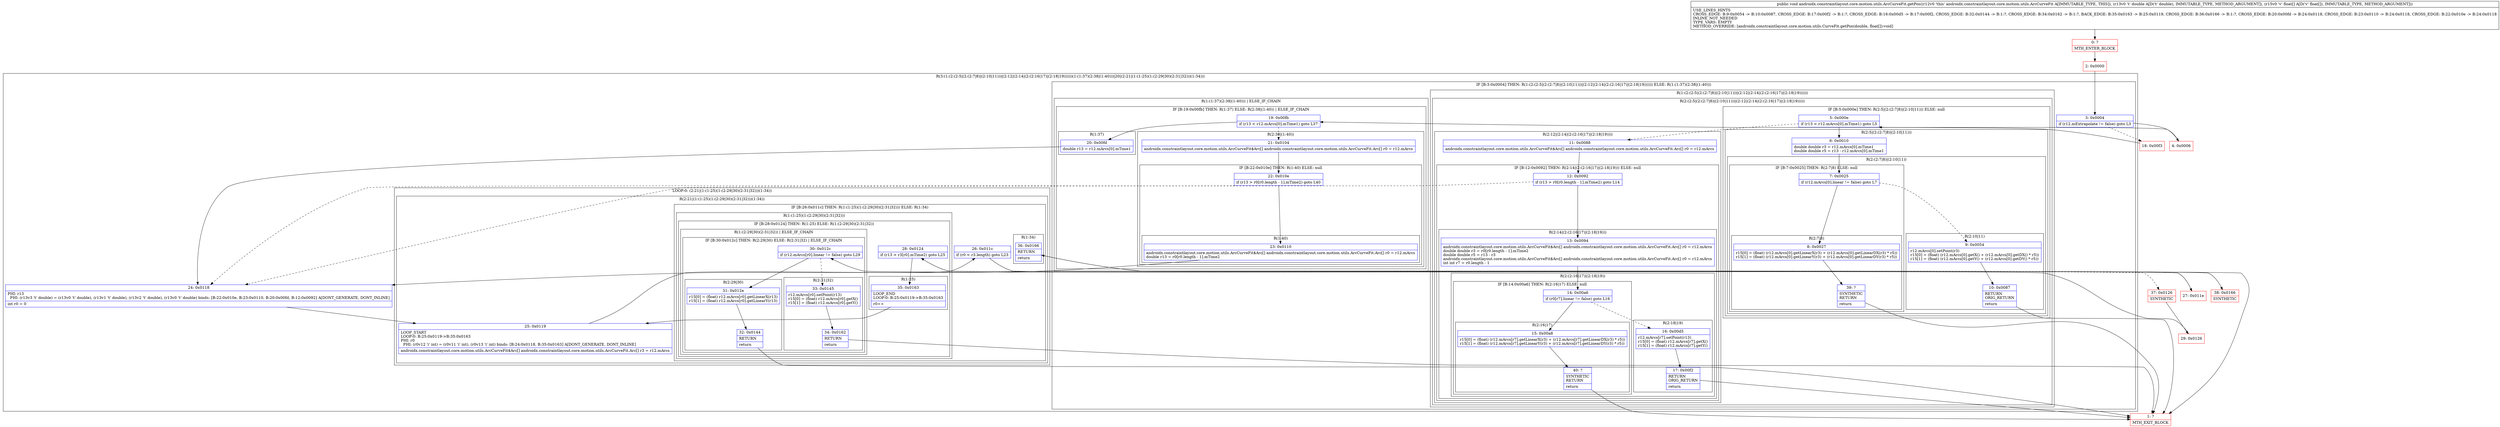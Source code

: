 digraph "CFG forandroidx.constraintlayout.core.motion.utils.ArcCurveFit.getPos(D[F)V" {
subgraph cluster_Region_1494812442 {
label = "R(3:(1:(2:(2:5|(2:(2:7|8)|(2:10|11)))|(2:12|(2:14|(2:(2:16|17)|(2:18|19))))))(1:(1:37)(2:38|(1:40)))|20|(2:21|(1:(1:25)(1:(2:29|30)(2:31|32)))(1:34)))";
node [shape=record,color=blue];
subgraph cluster_IfRegion_696785585 {
label = "IF [B:3:0x0004] THEN: R(1:(2:(2:5|(2:(2:7|8)|(2:10|11)))|(2:12|(2:14|(2:(2:16|17)|(2:18|19)))))) ELSE: R(1:(1:37)(2:38|(1:40)))";
node [shape=record,color=blue];
Node_3 [shape=record,label="{3\:\ 0x0004|if (r12.mExtrapolate != false) goto L3\l}"];
subgraph cluster_Region_1274493384 {
label = "R(1:(2:(2:5|(2:(2:7|8)|(2:10|11)))|(2:12|(2:14|(2:(2:16|17)|(2:18|19))))))";
node [shape=record,color=blue];
subgraph cluster_Region_1820217842 {
label = "R(2:(2:5|(2:(2:7|8)|(2:10|11)))|(2:12|(2:14|(2:(2:16|17)|(2:18|19)))))";
node [shape=record,color=blue];
subgraph cluster_IfRegion_470880556 {
label = "IF [B:5:0x000e] THEN: R(2:5|(2:(2:7|8)|(2:10|11))) ELSE: null";
node [shape=record,color=blue];
Node_5 [shape=record,label="{5\:\ 0x000e|if (r13 \< r12.mArcs[0].mTime1) goto L5\l}"];
subgraph cluster_Region_1692376048 {
label = "R(2:5|(2:(2:7|8)|(2:10|11)))";
node [shape=record,color=blue];
Node_6 [shape=record,label="{6\:\ 0x0010|double double r3 = r12.mArcs[0].mTime1\ldouble double r5 = r13 \- r12.mArcs[0].mTime1\l}"];
subgraph cluster_Region_1965411725 {
label = "R(2:(2:7|8)|(2:10|11))";
node [shape=record,color=blue];
subgraph cluster_IfRegion_124687256 {
label = "IF [B:7:0x0025] THEN: R(2:7|8) ELSE: null";
node [shape=record,color=blue];
Node_7 [shape=record,label="{7\:\ 0x0025|if (r12.mArcs[0].linear != false) goto L7\l}"];
subgraph cluster_Region_882176469 {
label = "R(2:7|8)";
node [shape=record,color=blue];
Node_8 [shape=record,label="{8\:\ 0x0027|r15[0] = (float) (r12.mArcs[0].getLinearX(r3) + (r12.mArcs[0].getLinearDX(r3) * r5))\lr15[1] = (float) (r12.mArcs[0].getLinearY(r3) + (r12.mArcs[0].getLinearDY(r3) * r5))\l}"];
Node_39 [shape=record,label="{39\:\ ?|SYNTHETIC\lRETURN\l|return\l}"];
}
}
subgraph cluster_Region_653014451 {
label = "R(2:10|11)";
node [shape=record,color=blue];
Node_9 [shape=record,label="{9\:\ 0x0054|r12.mArcs[0].setPoint(r3)\lr15[0] = (float) (r12.mArcs[0].getX() + (r12.mArcs[0].getDX() * r5))\lr15[1] = (float) (r12.mArcs[0].getY() + (r12.mArcs[0].getDY() * r5))\l}"];
Node_10 [shape=record,label="{10\:\ 0x0087|RETURN\lORIG_RETURN\l|return\l}"];
}
}
}
}
subgraph cluster_Region_703908957 {
label = "R(2:12|(2:14|(2:(2:16|17)|(2:18|19))))";
node [shape=record,color=blue];
Node_11 [shape=record,label="{11\:\ 0x0088|androidx.constraintlayout.core.motion.utils.ArcCurveFit$Arc[] androidx.constraintlayout.core.motion.utils.ArcCurveFit.Arc[] r0 = r12.mArcs\l}"];
subgraph cluster_IfRegion_1524747127 {
label = "IF [B:12:0x0092] THEN: R(2:14|(2:(2:16|17)|(2:18|19))) ELSE: null";
node [shape=record,color=blue];
Node_12 [shape=record,label="{12\:\ 0x0092|if (r13 \> r0[r0.length \- 1].mTime2) goto L14\l}"];
subgraph cluster_Region_1427253628 {
label = "R(2:14|(2:(2:16|17)|(2:18|19)))";
node [shape=record,color=blue];
Node_13 [shape=record,label="{13\:\ 0x0094|androidx.constraintlayout.core.motion.utils.ArcCurveFit$Arc[] androidx.constraintlayout.core.motion.utils.ArcCurveFit.Arc[] r0 = r12.mArcs\ldouble double r3 = r0[r0.length \- 1].mTime2\ldouble double r5 = r13 \- r3\landroidx.constraintlayout.core.motion.utils.ArcCurveFit$Arc[] androidx.constraintlayout.core.motion.utils.ArcCurveFit.Arc[] r0 = r12.mArcs\lint int r7 = r0.length \- 1\l}"];
subgraph cluster_Region_427930438 {
label = "R(2:(2:16|17)|(2:18|19))";
node [shape=record,color=blue];
subgraph cluster_IfRegion_1957480668 {
label = "IF [B:14:0x00a6] THEN: R(2:16|17) ELSE: null";
node [shape=record,color=blue];
Node_14 [shape=record,label="{14\:\ 0x00a6|if (r0[r7].linear != false) goto L16\l}"];
subgraph cluster_Region_2067097027 {
label = "R(2:16|17)";
node [shape=record,color=blue];
Node_15 [shape=record,label="{15\:\ 0x00a8|r15[0] = (float) (r12.mArcs[r7].getLinearX(r3) + (r12.mArcs[r7].getLinearDX(r3) * r5))\lr15[1] = (float) (r12.mArcs[r7].getLinearY(r3) + (r12.mArcs[r7].getLinearDY(r3) * r5))\l}"];
Node_40 [shape=record,label="{40\:\ ?|SYNTHETIC\lRETURN\l|return\l}"];
}
}
subgraph cluster_Region_541204301 {
label = "R(2:18|19)";
node [shape=record,color=blue];
Node_16 [shape=record,label="{16\:\ 0x00d5|r12.mArcs[r7].setPoint(r13)\lr15[0] = (float) r12.mArcs[r7].getX()\lr15[1] = (float) r12.mArcs[r7].getY()\l}"];
Node_17 [shape=record,label="{17\:\ 0x00f2|RETURN\lORIG_RETURN\l|return\l}"];
}
}
}
}
}
}
}
subgraph cluster_Region_218974507 {
label = "R(1:(1:37)(2:38|(1:40))) | ELSE_IF_CHAIN\l";
node [shape=record,color=blue];
subgraph cluster_IfRegion_1453307042 {
label = "IF [B:19:0x00fb] THEN: R(1:37) ELSE: R(2:38|(1:40)) | ELSE_IF_CHAIN\l";
node [shape=record,color=blue];
Node_19 [shape=record,label="{19\:\ 0x00fb|if (r13 \< r12.mArcs[0].mTime1) goto L37\l}"];
subgraph cluster_Region_631119802 {
label = "R(1:37)";
node [shape=record,color=blue];
Node_20 [shape=record,label="{20\:\ 0x00fd|double r13 = r12.mArcs[0].mTime1\l}"];
}
subgraph cluster_Region_567257133 {
label = "R(2:38|(1:40))";
node [shape=record,color=blue];
Node_21 [shape=record,label="{21\:\ 0x0104|androidx.constraintlayout.core.motion.utils.ArcCurveFit$Arc[] androidx.constraintlayout.core.motion.utils.ArcCurveFit.Arc[] r0 = r12.mArcs\l}"];
subgraph cluster_IfRegion_189602857 {
label = "IF [B:22:0x010e] THEN: R(1:40) ELSE: null";
node [shape=record,color=blue];
Node_22 [shape=record,label="{22\:\ 0x010e|if (r13 \> r0[r0.length \- 1].mTime2) goto L40\l}"];
subgraph cluster_Region_1479639623 {
label = "R(1:40)";
node [shape=record,color=blue];
Node_23 [shape=record,label="{23\:\ 0x0110|androidx.constraintlayout.core.motion.utils.ArcCurveFit$Arc[] androidx.constraintlayout.core.motion.utils.ArcCurveFit.Arc[] r0 = r12.mArcs\ldouble r13 = r0[r0.length \- 1].mTime2\l}"];
}
}
}
}
}
}
Node_24 [shape=record,label="{24\:\ 0x0118|PHI: r13 \l  PHI: (r13v3 't' double) = (r13v0 't' double), (r13v1 't' double), (r13v2 't' double), (r13v0 't' double) binds: [B:22:0x010e, B:23:0x0110, B:20:0x00fd, B:12:0x0092] A[DONT_GENERATE, DONT_INLINE]\l|int r0 = 0\l}"];
subgraph cluster_LoopRegion_823235532 {
label = "LOOP:0: (2:21|(1:(1:25)(1:(2:29|30)(2:31|32)))(1:34))";
node [shape=record,color=blue];
subgraph cluster_Region_343367634 {
label = "R(2:21|(1:(1:25)(1:(2:29|30)(2:31|32)))(1:34))";
node [shape=record,color=blue];
Node_25 [shape=record,label="{25\:\ 0x0119|LOOP_START\lLOOP:0: B:25:0x0119\-\>B:35:0x0163\lPHI: r0 \l  PHI: (r0v12 'i' int) = (r0v11 'i' int), (r0v13 'i' int) binds: [B:24:0x0118, B:35:0x0163] A[DONT_GENERATE, DONT_INLINE]\l|androidx.constraintlayout.core.motion.utils.ArcCurveFit$Arc[] androidx.constraintlayout.core.motion.utils.ArcCurveFit.Arc[] r3 = r12.mArcs\l}"];
subgraph cluster_IfRegion_1711585808 {
label = "IF [B:26:0x011c] THEN: R(1:(1:25)(1:(2:29|30)(2:31|32))) ELSE: R(1:34)";
node [shape=record,color=blue];
Node_26 [shape=record,label="{26\:\ 0x011c|if (r0 \< r3.length) goto L23\l}"];
subgraph cluster_Region_1454555348 {
label = "R(1:(1:25)(1:(2:29|30)(2:31|32)))";
node [shape=record,color=blue];
subgraph cluster_IfRegion_846409517 {
label = "IF [B:28:0x0124] THEN: R(1:25) ELSE: R(1:(2:29|30)(2:31|32))";
node [shape=record,color=blue];
Node_28 [shape=record,label="{28\:\ 0x0124|if (r13 \> r3[r0].mTime2) goto L25\l}"];
subgraph cluster_Region_97206996 {
label = "R(1:25)";
node [shape=record,color=blue];
Node_35 [shape=record,label="{35\:\ 0x0163|LOOP_END\lLOOP:0: B:25:0x0119\-\>B:35:0x0163\l|r0++\l}"];
}
subgraph cluster_Region_2099463172 {
label = "R(1:(2:29|30)(2:31|32)) | ELSE_IF_CHAIN\l";
node [shape=record,color=blue];
subgraph cluster_IfRegion_600039342 {
label = "IF [B:30:0x012c] THEN: R(2:29|30) ELSE: R(2:31|32) | ELSE_IF_CHAIN\l";
node [shape=record,color=blue];
Node_30 [shape=record,label="{30\:\ 0x012c|if (r12.mArcs[r0].linear != false) goto L29\l}"];
subgraph cluster_Region_2084697312 {
label = "R(2:29|30)";
node [shape=record,color=blue];
Node_31 [shape=record,label="{31\:\ 0x012e|r15[0] = (float) r12.mArcs[r0].getLinearX(r13)\lr15[1] = (float) r12.mArcs[r0].getLinearY(r13)\l}"];
Node_32 [shape=record,label="{32\:\ 0x0144|RETURN\l|return\l}"];
}
subgraph cluster_Region_1070990658 {
label = "R(2:31|32)";
node [shape=record,color=blue];
Node_33 [shape=record,label="{33\:\ 0x0145|r12.mArcs[r0].setPoint(r13)\lr15[0] = (float) r12.mArcs[r0].getX()\lr15[1] = (float) r12.mArcs[r0].getY()\l}"];
Node_34 [shape=record,label="{34\:\ 0x0162|RETURN\l|return\l}"];
}
}
}
}
}
subgraph cluster_Region_672524245 {
label = "R(1:34)";
node [shape=record,color=blue];
Node_36 [shape=record,label="{36\:\ 0x0166|RETURN\l|return\l}"];
}
}
}
}
}
Node_0 [shape=record,color=red,label="{0\:\ ?|MTH_ENTER_BLOCK\l}"];
Node_2 [shape=record,color=red,label="{2\:\ 0x0000}"];
Node_4 [shape=record,color=red,label="{4\:\ 0x0006}"];
Node_1 [shape=record,color=red,label="{1\:\ ?|MTH_EXIT_BLOCK\l}"];
Node_27 [shape=record,color=red,label="{27\:\ 0x011e}"];
Node_37 [shape=record,color=red,label="{37\:\ 0x0126|SYNTHETIC\l}"];
Node_29 [shape=record,color=red,label="{29\:\ 0x0126}"];
Node_38 [shape=record,color=red,label="{38\:\ 0x0166|SYNTHETIC\l}"];
Node_18 [shape=record,color=red,label="{18\:\ 0x00f3}"];
MethodNode[shape=record,label="{public void androidx.constraintlayout.core.motion.utils.ArcCurveFit.getPos((r12v0 'this' androidx.constraintlayout.core.motion.utils.ArcCurveFit A[IMMUTABLE_TYPE, THIS]), (r13v0 't' double A[D('t' double), IMMUTABLE_TYPE, METHOD_ARGUMENT]), (r15v0 'v' float[] A[D('v' float[]), IMMUTABLE_TYPE, METHOD_ARGUMENT]))  | USE_LINES_HINTS\lCROSS_EDGE: B:9:0x0054 \-\> B:10:0x0087, CROSS_EDGE: B:17:0x00f2 \-\> B:1:?, CROSS_EDGE: B:16:0x00d5 \-\> B:17:0x00f2, CROSS_EDGE: B:32:0x0144 \-\> B:1:?, CROSS_EDGE: B:34:0x0162 \-\> B:1:?, BACK_EDGE: B:35:0x0163 \-\> B:25:0x0119, CROSS_EDGE: B:36:0x0166 \-\> B:1:?, CROSS_EDGE: B:20:0x00fd \-\> B:24:0x0118, CROSS_EDGE: B:23:0x0110 \-\> B:24:0x0118, CROSS_EDGE: B:22:0x010e \-\> B:24:0x0118\lINLINE_NOT_NEEDED\lTYPE_VARS: EMPTY\lMETHOD_OVERRIDE: [androidx.constraintlayout.core.motion.utils.CurveFit.getPos(double, float[]):void]\l}"];
MethodNode -> Node_0;Node_3 -> Node_4;
Node_3 -> Node_18[style=dashed];
Node_5 -> Node_6;
Node_5 -> Node_11[style=dashed];
Node_6 -> Node_7;
Node_7 -> Node_8;
Node_7 -> Node_9[style=dashed];
Node_8 -> Node_39;
Node_39 -> Node_1;
Node_9 -> Node_10;
Node_10 -> Node_1;
Node_11 -> Node_12;
Node_12 -> Node_13;
Node_12 -> Node_24[style=dashed];
Node_13 -> Node_14;
Node_14 -> Node_15;
Node_14 -> Node_16[style=dashed];
Node_15 -> Node_40;
Node_40 -> Node_1;
Node_16 -> Node_17;
Node_17 -> Node_1;
Node_19 -> Node_20;
Node_19 -> Node_21[style=dashed];
Node_20 -> Node_24;
Node_21 -> Node_22;
Node_22 -> Node_23;
Node_22 -> Node_24[style=dashed];
Node_23 -> Node_24;
Node_24 -> Node_25;
Node_25 -> Node_26;
Node_26 -> Node_27;
Node_26 -> Node_38[style=dashed];
Node_28 -> Node_35;
Node_28 -> Node_37[style=dashed];
Node_35 -> Node_25;
Node_30 -> Node_31;
Node_30 -> Node_33[style=dashed];
Node_31 -> Node_32;
Node_32 -> Node_1;
Node_33 -> Node_34;
Node_34 -> Node_1;
Node_36 -> Node_1;
Node_0 -> Node_2;
Node_2 -> Node_3;
Node_4 -> Node_5;
Node_27 -> Node_28;
Node_37 -> Node_29;
Node_29 -> Node_30;
Node_38 -> Node_36;
Node_18 -> Node_19;
}

